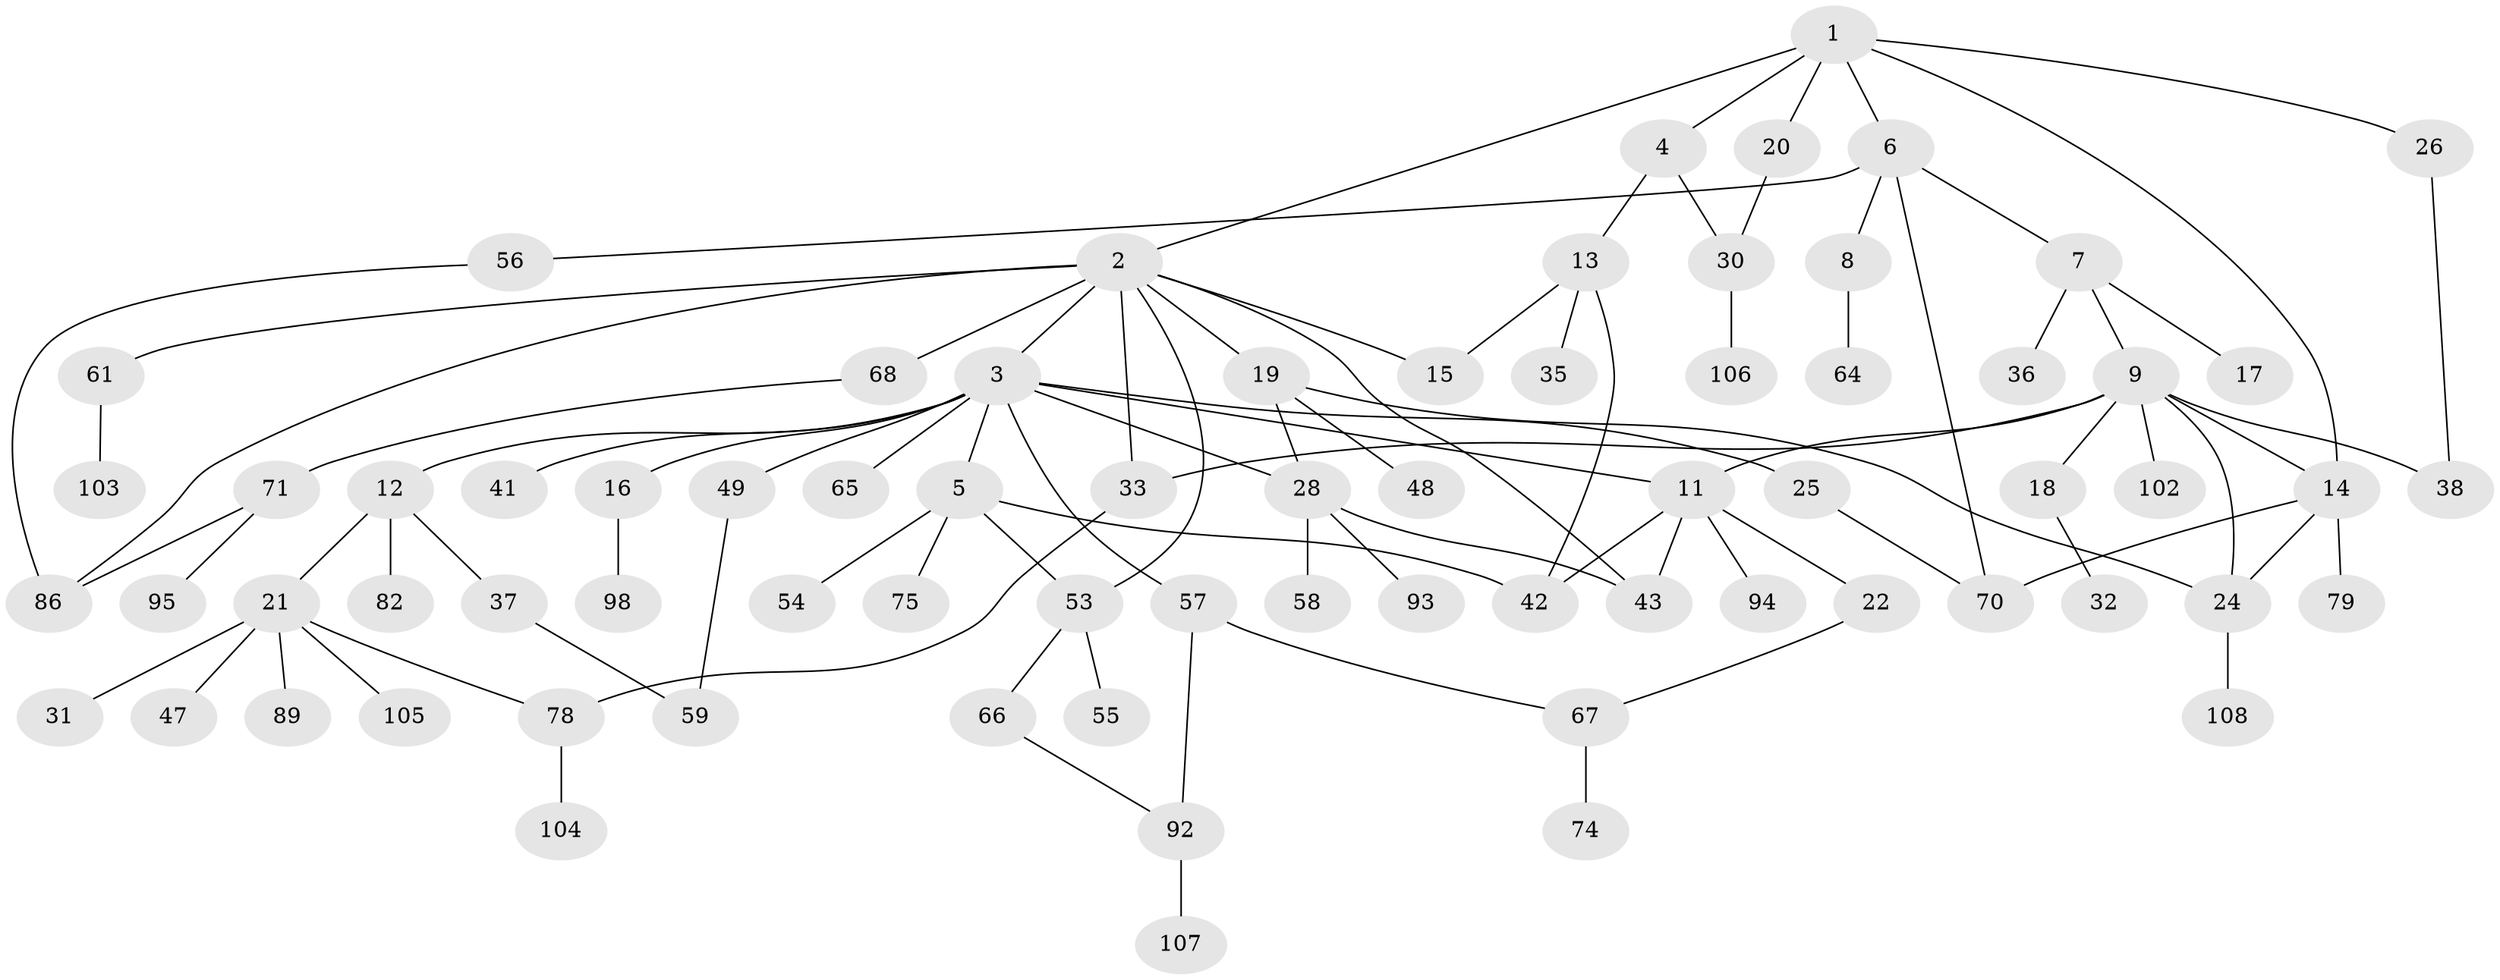 // original degree distribution, {6: 0.046296296296296294, 9: 0.009259259259259259, 10: 0.009259259259259259, 4: 0.05555555555555555, 5: 0.05555555555555555, 2: 0.2962962962962963, 3: 0.16666666666666666, 1: 0.3611111111111111}
// Generated by graph-tools (version 1.1) at 2025/41/03/06/25 10:41:29]
// undirected, 73 vertices, 94 edges
graph export_dot {
graph [start="1"]
  node [color=gray90,style=filled];
  1;
  2 [super="+52"];
  3 [super="+51"];
  4 [super="+85"];
  5 [super="+46"];
  6 [super="+27"];
  7 [super="+23"];
  8;
  9 [super="+10"];
  11 [super="+29"];
  12 [super="+87"];
  13 [super="+45"];
  14 [super="+39"];
  15 [super="+80"];
  16;
  17;
  18;
  19 [super="+96"];
  20;
  21 [super="+72"];
  22 [super="+63"];
  24 [super="+34"];
  25;
  26 [super="+44"];
  28 [super="+76"];
  30 [super="+69"];
  31;
  32;
  33 [super="+40"];
  35;
  36 [super="+50"];
  37;
  38;
  41;
  42 [super="+88"];
  43;
  47 [super="+83"];
  48 [super="+62"];
  49 [super="+101"];
  53 [super="+73"];
  54;
  55;
  56 [super="+84"];
  57 [super="+60"];
  58;
  59 [super="+81"];
  61 [super="+100"];
  64;
  65 [super="+91"];
  66;
  67 [super="+77"];
  68;
  70 [super="+90"];
  71;
  74;
  75;
  78 [super="+97"];
  79;
  82;
  86;
  89;
  92 [super="+99"];
  93;
  94;
  95;
  98;
  102;
  103;
  104;
  105;
  106;
  107;
  108;
  1 -- 2;
  1 -- 4;
  1 -- 6;
  1 -- 14;
  1 -- 20;
  1 -- 26;
  2 -- 3;
  2 -- 19;
  2 -- 33;
  2 -- 61;
  2 -- 86;
  2 -- 68 [weight=2];
  2 -- 53;
  2 -- 43;
  2 -- 15;
  3 -- 5;
  3 -- 12;
  3 -- 16;
  3 -- 25;
  3 -- 41;
  3 -- 49;
  3 -- 28;
  3 -- 65;
  3 -- 57;
  3 -- 11;
  4 -- 13;
  4 -- 30;
  5 -- 54;
  5 -- 75;
  5 -- 53;
  5 -- 42;
  6 -- 7;
  6 -- 8;
  6 -- 70;
  6 -- 56;
  7 -- 9;
  7 -- 17;
  7 -- 36;
  8 -- 64;
  9 -- 24;
  9 -- 38;
  9 -- 18;
  9 -- 102;
  9 -- 11;
  9 -- 14;
  9 -- 33;
  11 -- 22;
  11 -- 42;
  11 -- 94;
  11 -- 43;
  12 -- 21;
  12 -- 37;
  12 -- 82;
  13 -- 15;
  13 -- 35;
  13 -- 42;
  14 -- 24;
  14 -- 79;
  14 -- 70;
  16 -- 98;
  18 -- 32;
  19 -- 28;
  19 -- 48;
  19 -- 24;
  20 -- 30;
  21 -- 31;
  21 -- 47;
  21 -- 105;
  21 -- 78;
  21 -- 89;
  22 -- 67;
  24 -- 108;
  25 -- 70;
  26 -- 38;
  28 -- 43;
  28 -- 58;
  28 -- 93;
  30 -- 106;
  33 -- 78;
  37 -- 59;
  49 -- 59;
  53 -- 55;
  53 -- 66;
  56 -- 86;
  57 -- 67;
  57 -- 92;
  61 -- 103;
  66 -- 92;
  67 -- 74;
  68 -- 71;
  71 -- 95;
  71 -- 86;
  78 -- 104;
  92 -- 107;
}
